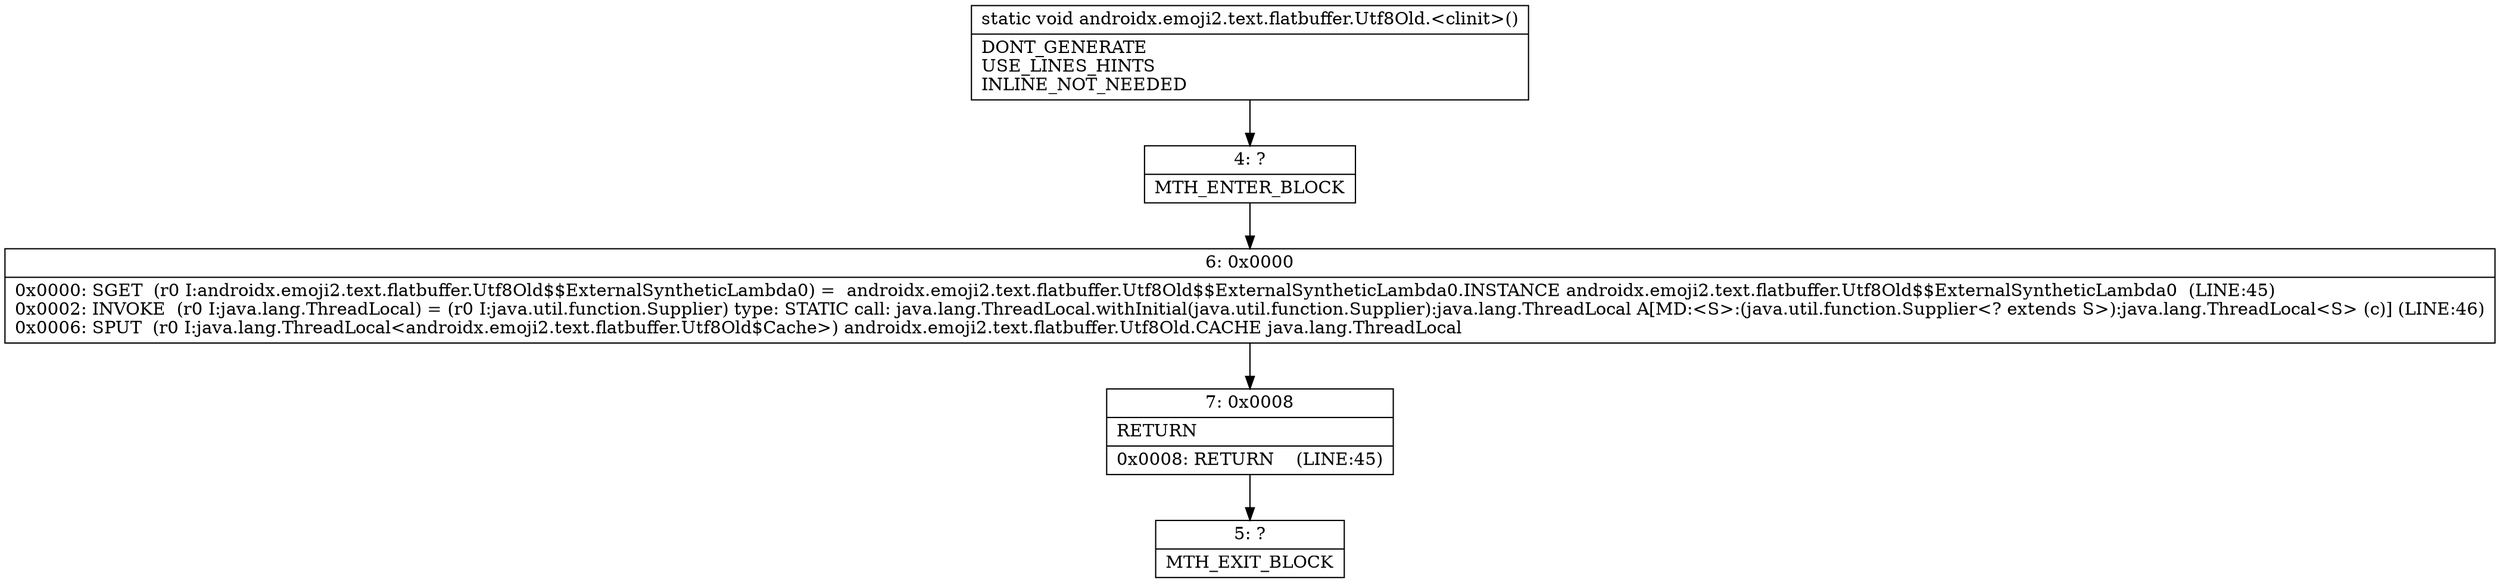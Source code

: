 digraph "CFG forandroidx.emoji2.text.flatbuffer.Utf8Old.\<clinit\>()V" {
Node_4 [shape=record,label="{4\:\ ?|MTH_ENTER_BLOCK\l}"];
Node_6 [shape=record,label="{6\:\ 0x0000|0x0000: SGET  (r0 I:androidx.emoji2.text.flatbuffer.Utf8Old$$ExternalSyntheticLambda0) =  androidx.emoji2.text.flatbuffer.Utf8Old$$ExternalSyntheticLambda0.INSTANCE androidx.emoji2.text.flatbuffer.Utf8Old$$ExternalSyntheticLambda0  (LINE:45)\l0x0002: INVOKE  (r0 I:java.lang.ThreadLocal) = (r0 I:java.util.function.Supplier) type: STATIC call: java.lang.ThreadLocal.withInitial(java.util.function.Supplier):java.lang.ThreadLocal A[MD:\<S\>:(java.util.function.Supplier\<? extends S\>):java.lang.ThreadLocal\<S\> (c)] (LINE:46)\l0x0006: SPUT  (r0 I:java.lang.ThreadLocal\<androidx.emoji2.text.flatbuffer.Utf8Old$Cache\>) androidx.emoji2.text.flatbuffer.Utf8Old.CACHE java.lang.ThreadLocal \l}"];
Node_7 [shape=record,label="{7\:\ 0x0008|RETURN\l|0x0008: RETURN    (LINE:45)\l}"];
Node_5 [shape=record,label="{5\:\ ?|MTH_EXIT_BLOCK\l}"];
MethodNode[shape=record,label="{static void androidx.emoji2.text.flatbuffer.Utf8Old.\<clinit\>()  | DONT_GENERATE\lUSE_LINES_HINTS\lINLINE_NOT_NEEDED\l}"];
MethodNode -> Node_4;Node_4 -> Node_6;
Node_6 -> Node_7;
Node_7 -> Node_5;
}

